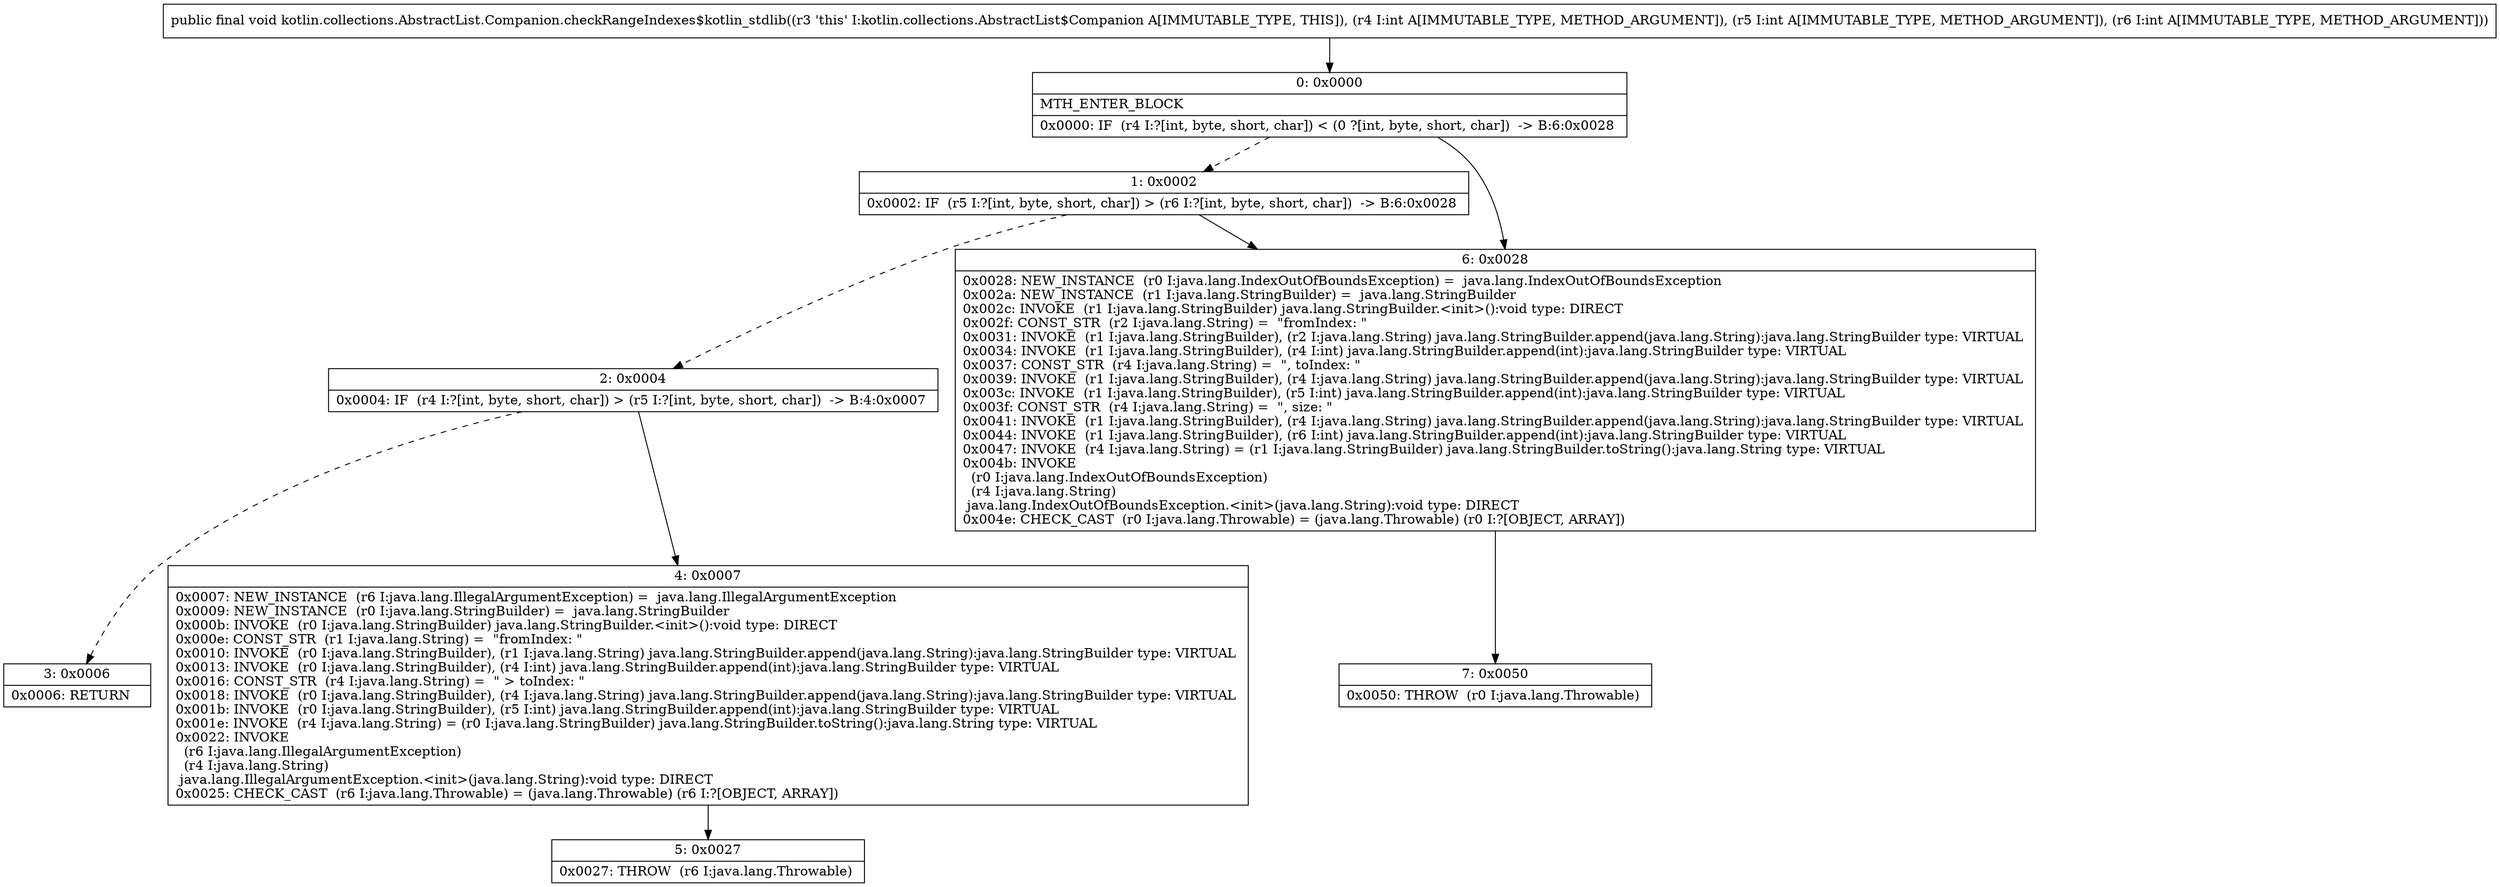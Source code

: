 digraph "CFG forkotlin.collections.AbstractList.Companion.checkRangeIndexes$kotlin_stdlib(III)V" {
Node_0 [shape=record,label="{0\:\ 0x0000|MTH_ENTER_BLOCK\l|0x0000: IF  (r4 I:?[int, byte, short, char]) \< (0 ?[int, byte, short, char])  \-\> B:6:0x0028 \l}"];
Node_1 [shape=record,label="{1\:\ 0x0002|0x0002: IF  (r5 I:?[int, byte, short, char]) \> (r6 I:?[int, byte, short, char])  \-\> B:6:0x0028 \l}"];
Node_2 [shape=record,label="{2\:\ 0x0004|0x0004: IF  (r4 I:?[int, byte, short, char]) \> (r5 I:?[int, byte, short, char])  \-\> B:4:0x0007 \l}"];
Node_3 [shape=record,label="{3\:\ 0x0006|0x0006: RETURN   \l}"];
Node_4 [shape=record,label="{4\:\ 0x0007|0x0007: NEW_INSTANCE  (r6 I:java.lang.IllegalArgumentException) =  java.lang.IllegalArgumentException \l0x0009: NEW_INSTANCE  (r0 I:java.lang.StringBuilder) =  java.lang.StringBuilder \l0x000b: INVOKE  (r0 I:java.lang.StringBuilder) java.lang.StringBuilder.\<init\>():void type: DIRECT \l0x000e: CONST_STR  (r1 I:java.lang.String) =  \"fromIndex: \" \l0x0010: INVOKE  (r0 I:java.lang.StringBuilder), (r1 I:java.lang.String) java.lang.StringBuilder.append(java.lang.String):java.lang.StringBuilder type: VIRTUAL \l0x0013: INVOKE  (r0 I:java.lang.StringBuilder), (r4 I:int) java.lang.StringBuilder.append(int):java.lang.StringBuilder type: VIRTUAL \l0x0016: CONST_STR  (r4 I:java.lang.String) =  \" \> toIndex: \" \l0x0018: INVOKE  (r0 I:java.lang.StringBuilder), (r4 I:java.lang.String) java.lang.StringBuilder.append(java.lang.String):java.lang.StringBuilder type: VIRTUAL \l0x001b: INVOKE  (r0 I:java.lang.StringBuilder), (r5 I:int) java.lang.StringBuilder.append(int):java.lang.StringBuilder type: VIRTUAL \l0x001e: INVOKE  (r4 I:java.lang.String) = (r0 I:java.lang.StringBuilder) java.lang.StringBuilder.toString():java.lang.String type: VIRTUAL \l0x0022: INVOKE  \l  (r6 I:java.lang.IllegalArgumentException)\l  (r4 I:java.lang.String)\l java.lang.IllegalArgumentException.\<init\>(java.lang.String):void type: DIRECT \l0x0025: CHECK_CAST  (r6 I:java.lang.Throwable) = (java.lang.Throwable) (r6 I:?[OBJECT, ARRAY]) \l}"];
Node_5 [shape=record,label="{5\:\ 0x0027|0x0027: THROW  (r6 I:java.lang.Throwable) \l}"];
Node_6 [shape=record,label="{6\:\ 0x0028|0x0028: NEW_INSTANCE  (r0 I:java.lang.IndexOutOfBoundsException) =  java.lang.IndexOutOfBoundsException \l0x002a: NEW_INSTANCE  (r1 I:java.lang.StringBuilder) =  java.lang.StringBuilder \l0x002c: INVOKE  (r1 I:java.lang.StringBuilder) java.lang.StringBuilder.\<init\>():void type: DIRECT \l0x002f: CONST_STR  (r2 I:java.lang.String) =  \"fromIndex: \" \l0x0031: INVOKE  (r1 I:java.lang.StringBuilder), (r2 I:java.lang.String) java.lang.StringBuilder.append(java.lang.String):java.lang.StringBuilder type: VIRTUAL \l0x0034: INVOKE  (r1 I:java.lang.StringBuilder), (r4 I:int) java.lang.StringBuilder.append(int):java.lang.StringBuilder type: VIRTUAL \l0x0037: CONST_STR  (r4 I:java.lang.String) =  \", toIndex: \" \l0x0039: INVOKE  (r1 I:java.lang.StringBuilder), (r4 I:java.lang.String) java.lang.StringBuilder.append(java.lang.String):java.lang.StringBuilder type: VIRTUAL \l0x003c: INVOKE  (r1 I:java.lang.StringBuilder), (r5 I:int) java.lang.StringBuilder.append(int):java.lang.StringBuilder type: VIRTUAL \l0x003f: CONST_STR  (r4 I:java.lang.String) =  \", size: \" \l0x0041: INVOKE  (r1 I:java.lang.StringBuilder), (r4 I:java.lang.String) java.lang.StringBuilder.append(java.lang.String):java.lang.StringBuilder type: VIRTUAL \l0x0044: INVOKE  (r1 I:java.lang.StringBuilder), (r6 I:int) java.lang.StringBuilder.append(int):java.lang.StringBuilder type: VIRTUAL \l0x0047: INVOKE  (r4 I:java.lang.String) = (r1 I:java.lang.StringBuilder) java.lang.StringBuilder.toString():java.lang.String type: VIRTUAL \l0x004b: INVOKE  \l  (r0 I:java.lang.IndexOutOfBoundsException)\l  (r4 I:java.lang.String)\l java.lang.IndexOutOfBoundsException.\<init\>(java.lang.String):void type: DIRECT \l0x004e: CHECK_CAST  (r0 I:java.lang.Throwable) = (java.lang.Throwable) (r0 I:?[OBJECT, ARRAY]) \l}"];
Node_7 [shape=record,label="{7\:\ 0x0050|0x0050: THROW  (r0 I:java.lang.Throwable) \l}"];
MethodNode[shape=record,label="{public final void kotlin.collections.AbstractList.Companion.checkRangeIndexes$kotlin_stdlib((r3 'this' I:kotlin.collections.AbstractList$Companion A[IMMUTABLE_TYPE, THIS]), (r4 I:int A[IMMUTABLE_TYPE, METHOD_ARGUMENT]), (r5 I:int A[IMMUTABLE_TYPE, METHOD_ARGUMENT]), (r6 I:int A[IMMUTABLE_TYPE, METHOD_ARGUMENT])) }"];
MethodNode -> Node_0;
Node_0 -> Node_1[style=dashed];
Node_0 -> Node_6;
Node_1 -> Node_2[style=dashed];
Node_1 -> Node_6;
Node_2 -> Node_3[style=dashed];
Node_2 -> Node_4;
Node_4 -> Node_5;
Node_6 -> Node_7;
}


